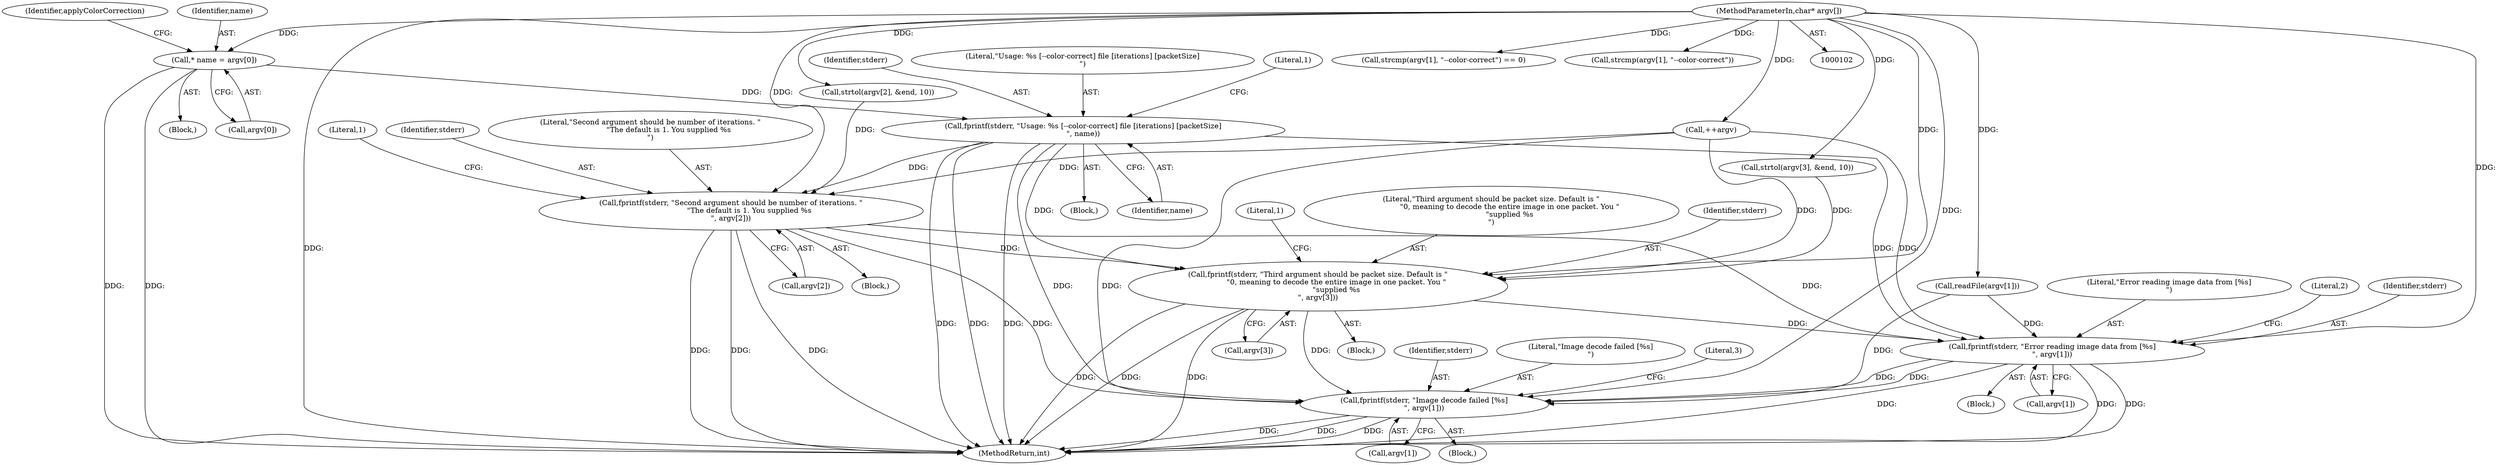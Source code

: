 digraph "0_Chrome_0d151e09e13a704e9738ea913d117df7282e6c7d_1@pointer" {
"1000107" [label="(Call,* name = argv[0])"];
"1000104" [label="(MethodParameterIn,char* argv[])"];
"1000142" [label="(Call,fprintf(stderr, \"Usage: %s [--color-correct] file [iterations] [packetSize]\n\", name))"];
"1000179" [label="(Call,fprintf(stderr, \"Second argument should be number of iterations. \"\n                \"The default is 1. You supplied %s\n\", argv[2]))"];
"1000215" [label="(Call,fprintf(stderr, \"Third argument should be packet size. Default is \"\n                \"0, meaning to decode the entire image in one packet. You \"\n                \"supplied %s\n\", argv[3]))"];
"1000242" [label="(Call,fprintf(stderr, \"Error reading image data from [%s]\n\", argv[1]))"];
"1000290" [label="(Call,fprintf(stderr, \"Image decode failed [%s]\n\", argv[1]))"];
"1000143" [label="(Identifier,stderr)"];
"1000241" [label="(Block,)"];
"1000289" [label="(Block,)"];
"1000114" [label="(Identifier,applyColorCorrection)"];
"1000291" [label="(Identifier,stderr)"];
"1000141" [label="(Block,)"];
"1000218" [label="(Call,argv[3])"];
"1000134" [label="(Call,++argv)"];
"1000186" [label="(Literal,1)"];
"1000182" [label="(Call,argv[2])"];
"1000142" [label="(Call,fprintf(stderr, \"Usage: %s [--color-correct] file [iterations] [packetSize]\n\", name))"];
"1000292" [label="(Literal,\"Image decode failed [%s]\n\")"];
"1000105" [label="(Block,)"];
"1000145" [label="(Identifier,name)"];
"1000217" [label="(Literal,\"Third argument should be packet size. Default is \"\n                \"0, meaning to decode the entire image in one packet. You \"\n                \"supplied %s\n\")"];
"1000214" [label="(Block,)"];
"1000108" [label="(Identifier,name)"];
"1000178" [label="(Block,)"];
"1000144" [label="(Literal,\"Usage: %s [--color-correct] file [iterations] [packetSize]\n\")"];
"1000244" [label="(Literal,\"Error reading image data from [%s]\n\")"];
"1000249" [label="(Literal,2)"];
"1000107" [label="(Call,* name = argv[0])"];
"1000121" [label="(Call,strcmp(argv[1], \"--color-correct\") == 0)"];
"1000290" [label="(Call,fprintf(stderr, \"Image decode failed [%s]\n\", argv[1]))"];
"1000231" [label="(Call,readFile(argv[1]))"];
"1000245" [label="(Call,argv[1])"];
"1000242" [label="(Call,fprintf(stderr, \"Error reading image data from [%s]\n\", argv[1]))"];
"1000215" [label="(Call,fprintf(stderr, \"Third argument should be packet size. Default is \"\n                \"0, meaning to decode the entire image in one packet. You \"\n                \"supplied %s\n\", argv[3]))"];
"1000180" [label="(Identifier,stderr)"];
"1000312" [label="(MethodReturn,int)"];
"1000163" [label="(Call,strtol(argv[2], &end, 10))"];
"1000297" [label="(Literal,3)"];
"1000109" [label="(Call,argv[0])"];
"1000243" [label="(Identifier,stderr)"];
"1000293" [label="(Call,argv[1])"];
"1000122" [label="(Call,strcmp(argv[1], \"--color-correct\"))"];
"1000216" [label="(Identifier,stderr)"];
"1000147" [label="(Literal,1)"];
"1000179" [label="(Call,fprintf(stderr, \"Second argument should be number of iterations. \"\n                \"The default is 1. You supplied %s\n\", argv[2]))"];
"1000202" [label="(Call,strtol(argv[3], &end, 10))"];
"1000181" [label="(Literal,\"Second argument should be number of iterations. \"\n                \"The default is 1. You supplied %s\n\")"];
"1000222" [label="(Literal,1)"];
"1000104" [label="(MethodParameterIn,char* argv[])"];
"1000107" -> "1000105"  [label="AST: "];
"1000107" -> "1000109"  [label="CFG: "];
"1000108" -> "1000107"  [label="AST: "];
"1000109" -> "1000107"  [label="AST: "];
"1000114" -> "1000107"  [label="CFG: "];
"1000107" -> "1000312"  [label="DDG: "];
"1000107" -> "1000312"  [label="DDG: "];
"1000104" -> "1000107"  [label="DDG: "];
"1000107" -> "1000142"  [label="DDG: "];
"1000104" -> "1000102"  [label="AST: "];
"1000104" -> "1000312"  [label="DDG: "];
"1000104" -> "1000121"  [label="DDG: "];
"1000104" -> "1000122"  [label="DDG: "];
"1000104" -> "1000134"  [label="DDG: "];
"1000104" -> "1000163"  [label="DDG: "];
"1000104" -> "1000179"  [label="DDG: "];
"1000104" -> "1000202"  [label="DDG: "];
"1000104" -> "1000215"  [label="DDG: "];
"1000104" -> "1000231"  [label="DDG: "];
"1000104" -> "1000242"  [label="DDG: "];
"1000104" -> "1000290"  [label="DDG: "];
"1000142" -> "1000141"  [label="AST: "];
"1000142" -> "1000145"  [label="CFG: "];
"1000143" -> "1000142"  [label="AST: "];
"1000144" -> "1000142"  [label="AST: "];
"1000145" -> "1000142"  [label="AST: "];
"1000147" -> "1000142"  [label="CFG: "];
"1000142" -> "1000312"  [label="DDG: "];
"1000142" -> "1000312"  [label="DDG: "];
"1000142" -> "1000312"  [label="DDG: "];
"1000142" -> "1000179"  [label="DDG: "];
"1000142" -> "1000215"  [label="DDG: "];
"1000142" -> "1000242"  [label="DDG: "];
"1000142" -> "1000290"  [label="DDG: "];
"1000179" -> "1000178"  [label="AST: "];
"1000179" -> "1000182"  [label="CFG: "];
"1000180" -> "1000179"  [label="AST: "];
"1000181" -> "1000179"  [label="AST: "];
"1000182" -> "1000179"  [label="AST: "];
"1000186" -> "1000179"  [label="CFG: "];
"1000179" -> "1000312"  [label="DDG: "];
"1000179" -> "1000312"  [label="DDG: "];
"1000179" -> "1000312"  [label="DDG: "];
"1000163" -> "1000179"  [label="DDG: "];
"1000134" -> "1000179"  [label="DDG: "];
"1000179" -> "1000215"  [label="DDG: "];
"1000179" -> "1000242"  [label="DDG: "];
"1000179" -> "1000290"  [label="DDG: "];
"1000215" -> "1000214"  [label="AST: "];
"1000215" -> "1000218"  [label="CFG: "];
"1000216" -> "1000215"  [label="AST: "];
"1000217" -> "1000215"  [label="AST: "];
"1000218" -> "1000215"  [label="AST: "];
"1000222" -> "1000215"  [label="CFG: "];
"1000215" -> "1000312"  [label="DDG: "];
"1000215" -> "1000312"  [label="DDG: "];
"1000215" -> "1000312"  [label="DDG: "];
"1000202" -> "1000215"  [label="DDG: "];
"1000134" -> "1000215"  [label="DDG: "];
"1000215" -> "1000242"  [label="DDG: "];
"1000215" -> "1000290"  [label="DDG: "];
"1000242" -> "1000241"  [label="AST: "];
"1000242" -> "1000245"  [label="CFG: "];
"1000243" -> "1000242"  [label="AST: "];
"1000244" -> "1000242"  [label="AST: "];
"1000245" -> "1000242"  [label="AST: "];
"1000249" -> "1000242"  [label="CFG: "];
"1000242" -> "1000312"  [label="DDG: "];
"1000242" -> "1000312"  [label="DDG: "];
"1000242" -> "1000312"  [label="DDG: "];
"1000231" -> "1000242"  [label="DDG: "];
"1000134" -> "1000242"  [label="DDG: "];
"1000242" -> "1000290"  [label="DDG: "];
"1000242" -> "1000290"  [label="DDG: "];
"1000290" -> "1000289"  [label="AST: "];
"1000290" -> "1000293"  [label="CFG: "];
"1000291" -> "1000290"  [label="AST: "];
"1000292" -> "1000290"  [label="AST: "];
"1000293" -> "1000290"  [label="AST: "];
"1000297" -> "1000290"  [label="CFG: "];
"1000290" -> "1000312"  [label="DDG: "];
"1000290" -> "1000312"  [label="DDG: "];
"1000290" -> "1000312"  [label="DDG: "];
"1000231" -> "1000290"  [label="DDG: "];
"1000134" -> "1000290"  [label="DDG: "];
}

